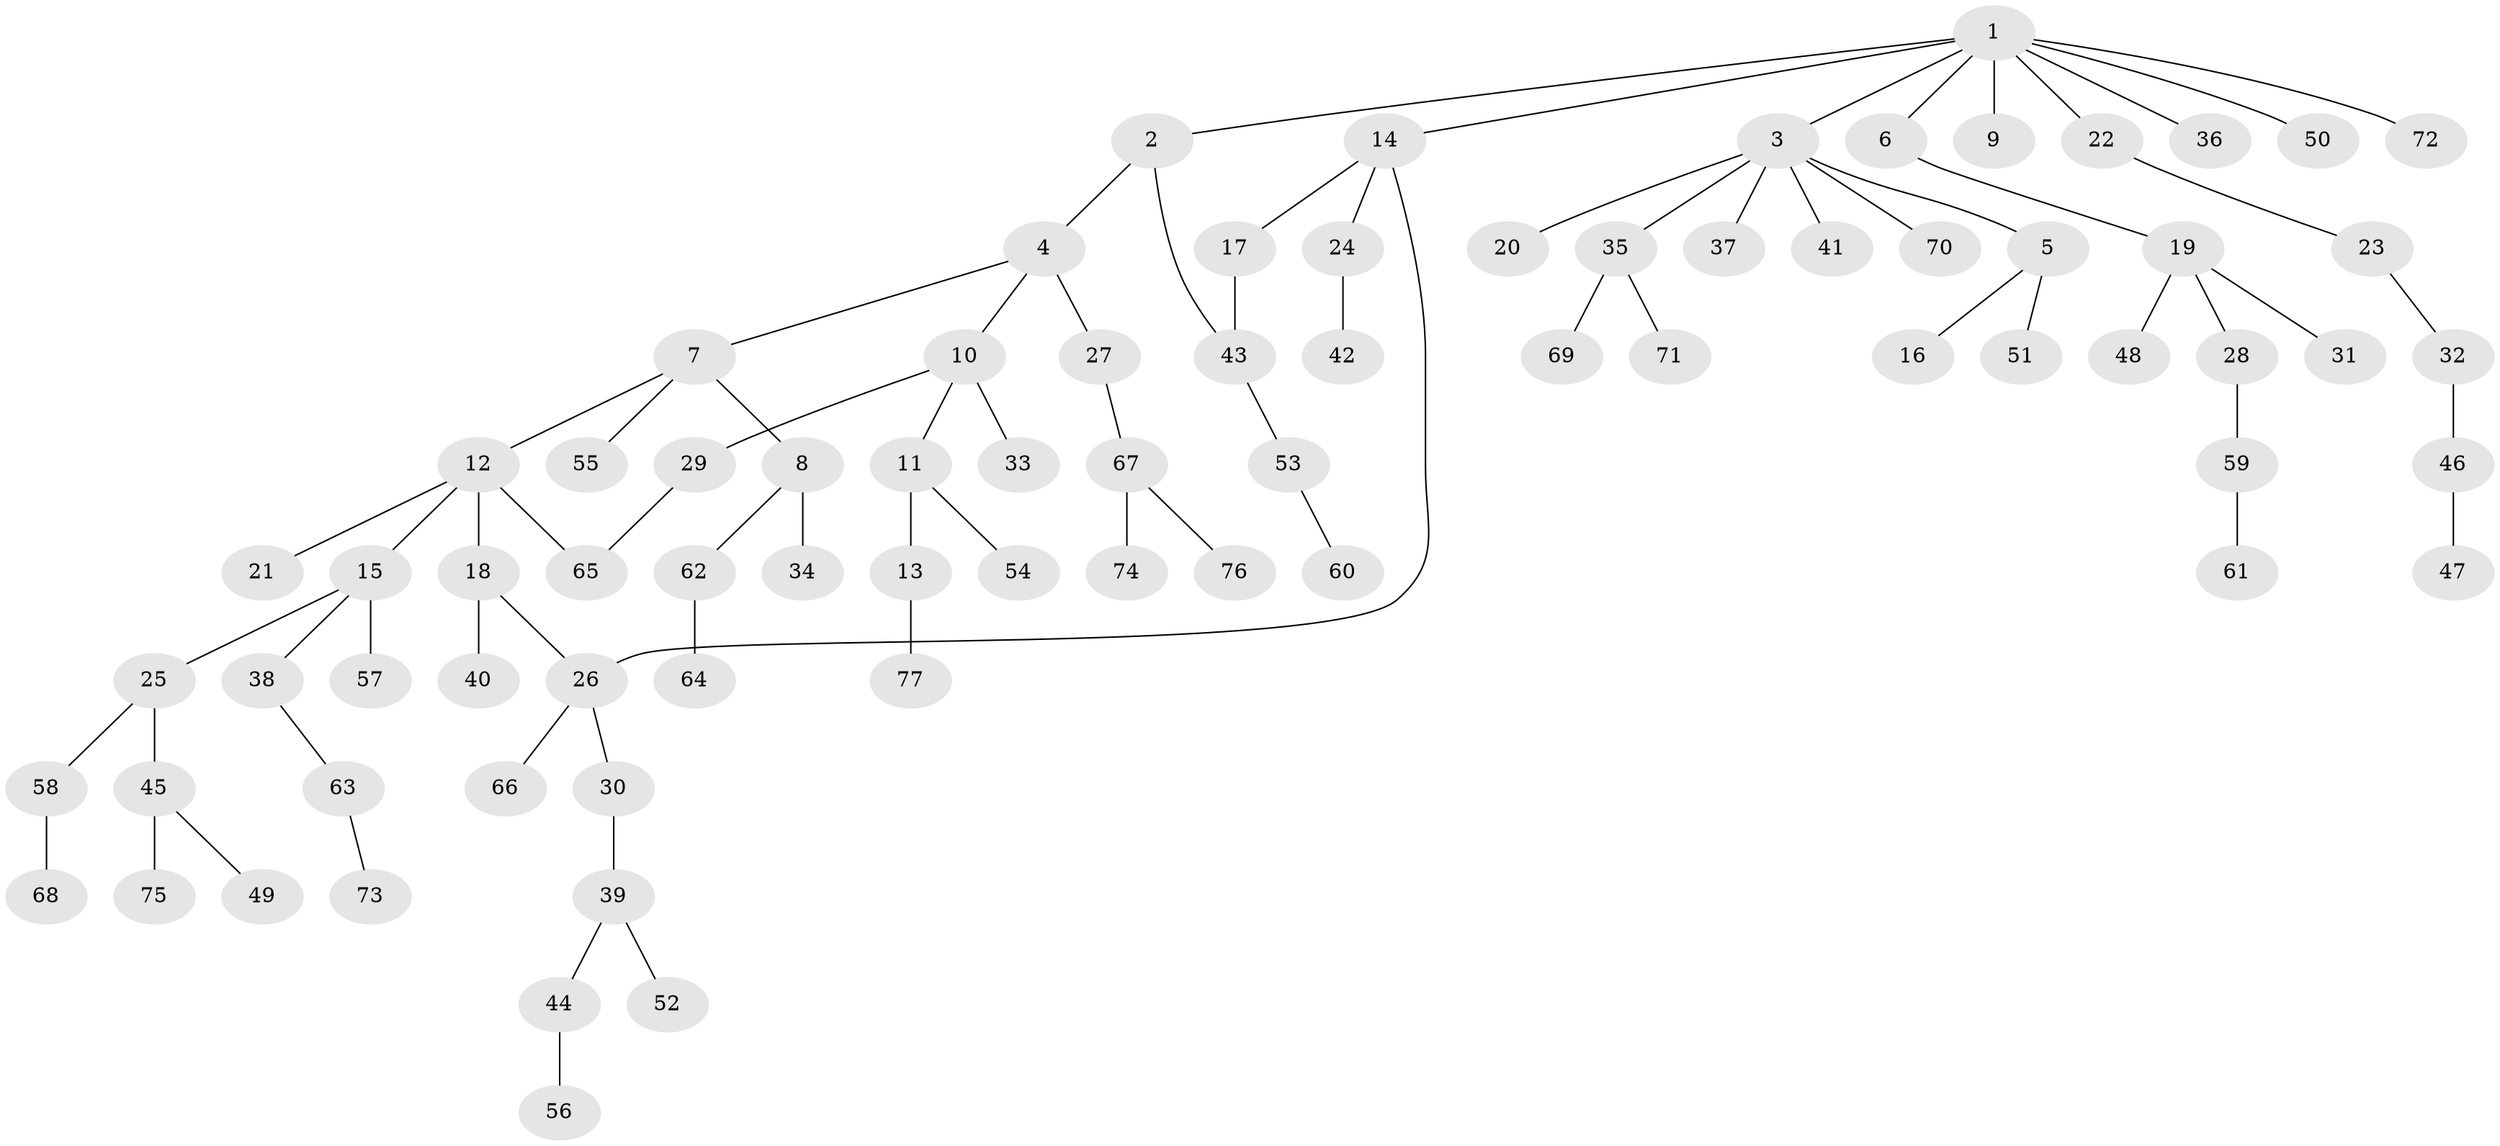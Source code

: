// Generated by graph-tools (version 1.1) at 2025/42/03/09/25 04:42:17]
// undirected, 77 vertices, 79 edges
graph export_dot {
graph [start="1"]
  node [color=gray90,style=filled];
  1;
  2;
  3;
  4;
  5;
  6;
  7;
  8;
  9;
  10;
  11;
  12;
  13;
  14;
  15;
  16;
  17;
  18;
  19;
  20;
  21;
  22;
  23;
  24;
  25;
  26;
  27;
  28;
  29;
  30;
  31;
  32;
  33;
  34;
  35;
  36;
  37;
  38;
  39;
  40;
  41;
  42;
  43;
  44;
  45;
  46;
  47;
  48;
  49;
  50;
  51;
  52;
  53;
  54;
  55;
  56;
  57;
  58;
  59;
  60;
  61;
  62;
  63;
  64;
  65;
  66;
  67;
  68;
  69;
  70;
  71;
  72;
  73;
  74;
  75;
  76;
  77;
  1 -- 2;
  1 -- 3;
  1 -- 6;
  1 -- 9;
  1 -- 14;
  1 -- 22;
  1 -- 36;
  1 -- 50;
  1 -- 72;
  2 -- 4;
  2 -- 43;
  3 -- 5;
  3 -- 20;
  3 -- 35;
  3 -- 37;
  3 -- 41;
  3 -- 70;
  4 -- 7;
  4 -- 10;
  4 -- 27;
  5 -- 16;
  5 -- 51;
  6 -- 19;
  7 -- 8;
  7 -- 12;
  7 -- 55;
  8 -- 34;
  8 -- 62;
  10 -- 11;
  10 -- 29;
  10 -- 33;
  11 -- 13;
  11 -- 54;
  12 -- 15;
  12 -- 18;
  12 -- 21;
  12 -- 65;
  13 -- 77;
  14 -- 17;
  14 -- 24;
  14 -- 26;
  15 -- 25;
  15 -- 38;
  15 -- 57;
  17 -- 43;
  18 -- 26;
  18 -- 40;
  19 -- 28;
  19 -- 31;
  19 -- 48;
  22 -- 23;
  23 -- 32;
  24 -- 42;
  25 -- 45;
  25 -- 58;
  26 -- 30;
  26 -- 66;
  27 -- 67;
  28 -- 59;
  29 -- 65;
  30 -- 39;
  32 -- 46;
  35 -- 69;
  35 -- 71;
  38 -- 63;
  39 -- 44;
  39 -- 52;
  43 -- 53;
  44 -- 56;
  45 -- 49;
  45 -- 75;
  46 -- 47;
  53 -- 60;
  58 -- 68;
  59 -- 61;
  62 -- 64;
  63 -- 73;
  67 -- 74;
  67 -- 76;
}
